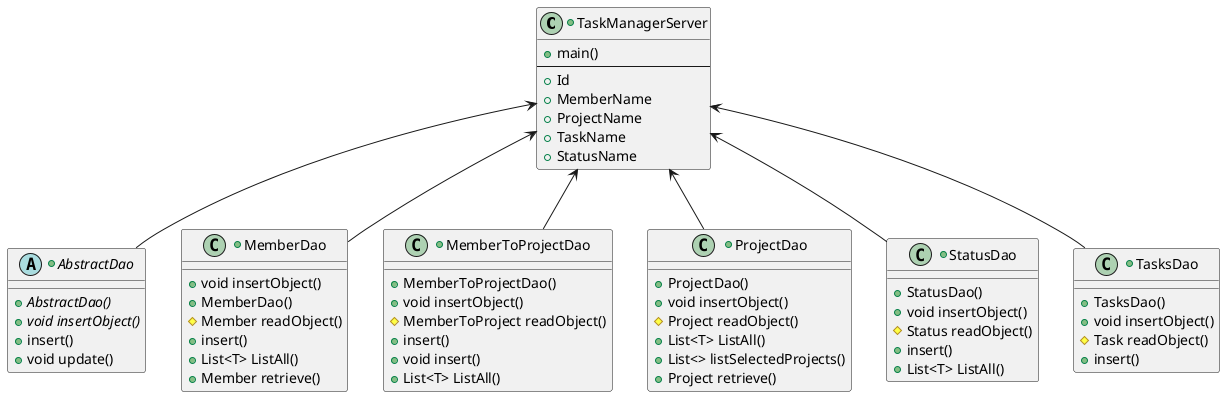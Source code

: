 @startuml

TaskManagerServer <-- AbstractDao
TaskManagerServer <-- MemberDao
TaskManagerServer <-- MemberToProjectDao
TaskManagerServer <-- ProjectDao
TaskManagerServer <-- StatusDao
TaskManagerServer <-- TasksDao


+class TaskManagerServer {
+main()
----
+Id
+MemberName
+ProjectName
+TaskName
+StatusName
}


+abstract class AbstractDao {
+{abstract} AbstractDao()
+{abstract} void insertObject()
+insert()
+ void update()
}

+class MemberDao {
+ void insertObject()
+MemberDao()
#Member readObject()
+ insert()
+List<T> ListAll()
+Member retrieve()
}

+class MemberToProjectDao {
+ MemberToProjectDao()
+ void insertObject()
# MemberToProject readObject()
+ insert()
+ void insert()
+List<T> ListAll()
}

+class ProjectDao {
+ ProjectDao()
+ void insertObject()
# Project readObject()
+List<T> ListAll()
+List<> listSelectedProjects()
+ Project retrieve()
}

+class TasksDao {
+ TasksDao()
+ void insertObject()
# Task readObject()
+ insert()

}

+class StatusDao {
+ StatusDao()
+ void insertObject()
# Status readObject()
+ insert()
+ List<T> ListAll()
}
@enduml